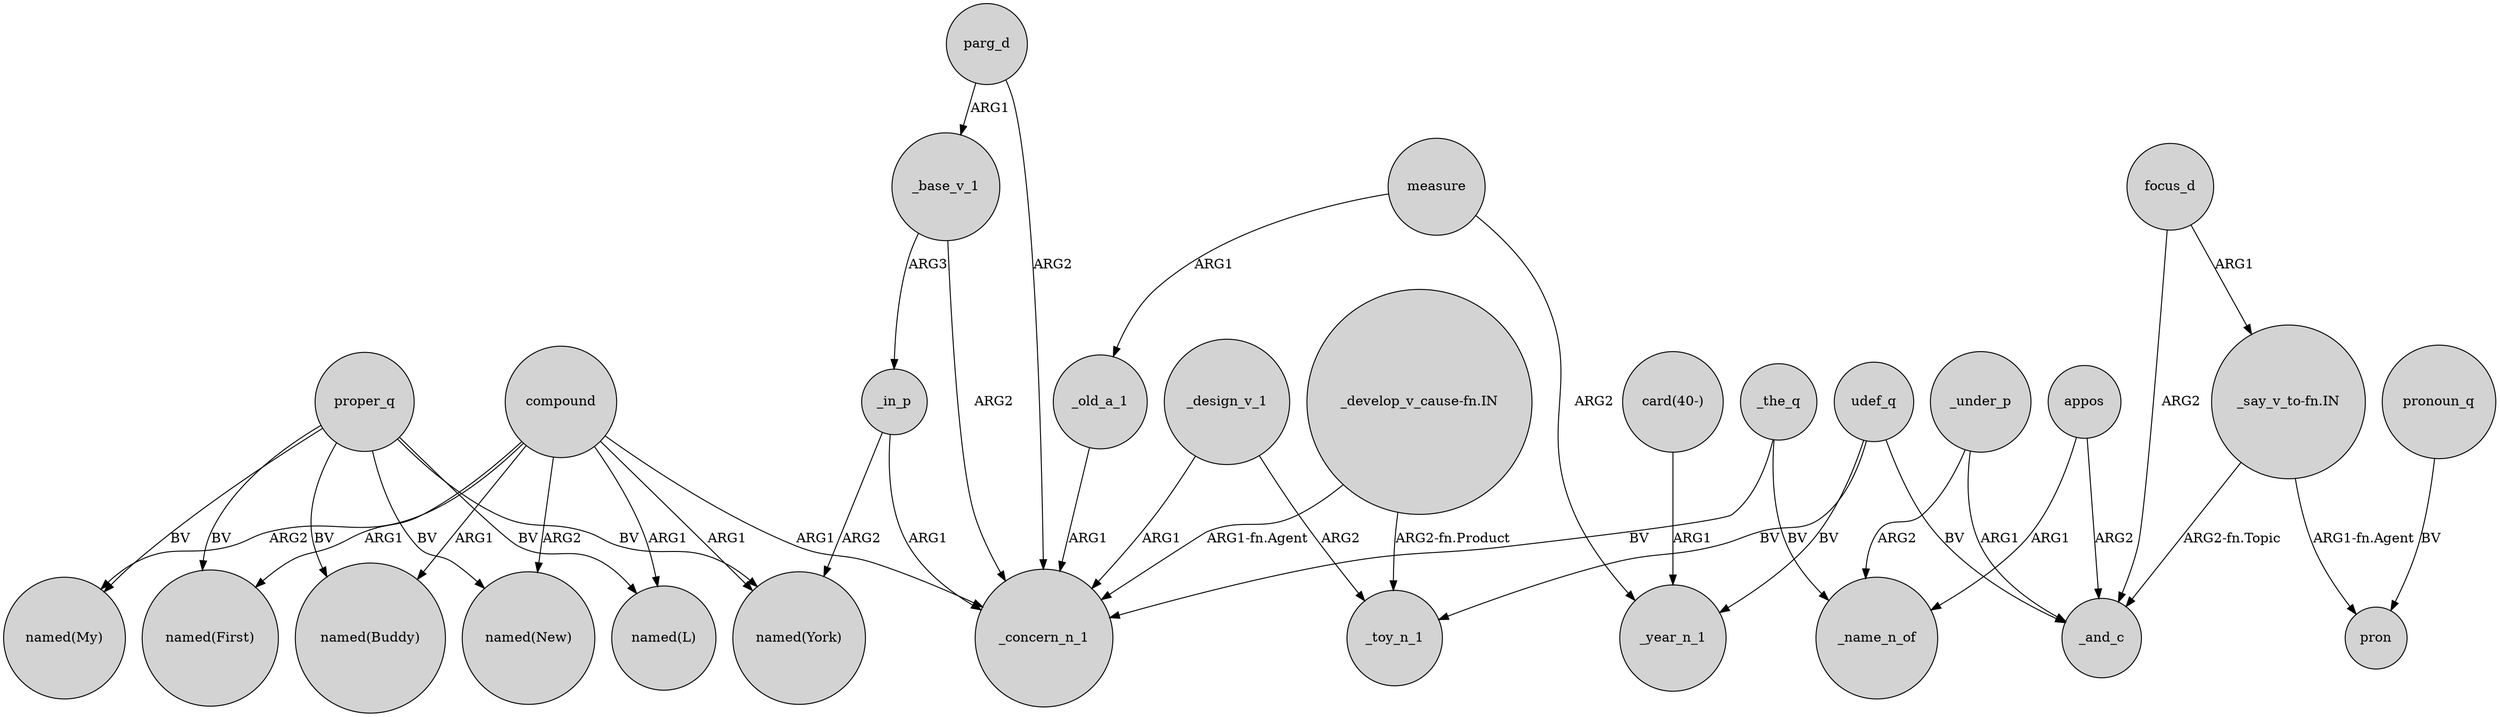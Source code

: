 digraph {
	node [shape=circle style=filled]
	_base_v_1 -> _concern_n_1 [label=ARG2]
	compound -> "named(New)" [label=ARG2]
	proper_q -> "named(L)" [label=BV]
	measure -> _year_n_1 [label=ARG2]
	appos -> _name_n_of [label=ARG1]
	proper_q -> "named(New)" [label=BV]
	compound -> "named(First)" [label=ARG1]
	compound -> "named(Buddy)" [label=ARG1]
	proper_q -> "named(First)" [label=BV]
	parg_d -> _concern_n_1 [label=ARG2]
	compound -> "named(L)" [label=ARG1]
	"_develop_v_cause-fn.IN" -> _toy_n_1 [label="ARG2-fn.Product"]
	focus_d -> _and_c [label=ARG2]
	_the_q -> _concern_n_1 [label=BV]
	measure -> _old_a_1 [label=ARG1]
	_under_p -> _and_c [label=ARG1]
	pronoun_q -> pron [label=BV]
	"_develop_v_cause-fn.IN" -> _concern_n_1 [label="ARG1-fn.Agent"]
	_design_v_1 -> _concern_n_1 [label=ARG1]
	compound -> "named(York)" [label=ARG1]
	appos -> _and_c [label=ARG2]
	_design_v_1 -> _toy_n_1 [label=ARG2]
	compound -> "named(My)" [label=ARG2]
	_base_v_1 -> _in_p [label=ARG3]
	"_say_v_to-fn.IN" -> _and_c [label="ARG2-fn.Topic"]
	proper_q -> "named(My)" [label=BV]
	_in_p -> _concern_n_1 [label=ARG1]
	_old_a_1 -> _concern_n_1 [label=ARG1]
	udef_q -> _toy_n_1 [label=BV]
	_in_p -> "named(York)" [label=ARG2]
	"_say_v_to-fn.IN" -> pron [label="ARG1-fn.Agent"]
	udef_q -> _year_n_1 [label=BV]
	parg_d -> _base_v_1 [label=ARG1]
	"card(40-)" -> _year_n_1 [label=ARG1]
	proper_q -> "named(Buddy)" [label=BV]
	_the_q -> _name_n_of [label=BV]
	_under_p -> _name_n_of [label=ARG2]
	proper_q -> "named(York)" [label=BV]
	udef_q -> _and_c [label=BV]
	compound -> _concern_n_1 [label=ARG1]
	focus_d -> "_say_v_to-fn.IN" [label=ARG1]
}
